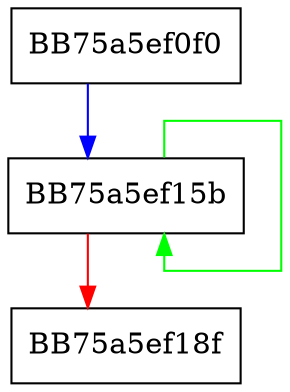 digraph RegisterAutomaticSteps {
  node [shape="box"];
  graph [splines=ortho];
  BB75a5ef0f0 -> BB75a5ef15b [color="blue"];
  BB75a5ef15b -> BB75a5ef15b [color="green"];
  BB75a5ef15b -> BB75a5ef18f [color="red"];
}